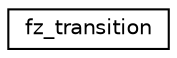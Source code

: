 digraph "Graphical Class Hierarchy"
{
 // LATEX_PDF_SIZE
  edge [fontname="Helvetica",fontsize="10",labelfontname="Helvetica",labelfontsize="10"];
  node [fontname="Helvetica",fontsize="10",shape=record];
  rankdir="LR";
  Node0 [label="fz_transition",height=0.2,width=0.4,color="black", fillcolor="white", style="filled",URL="$structfz__transition.html",tooltip=" "];
}
